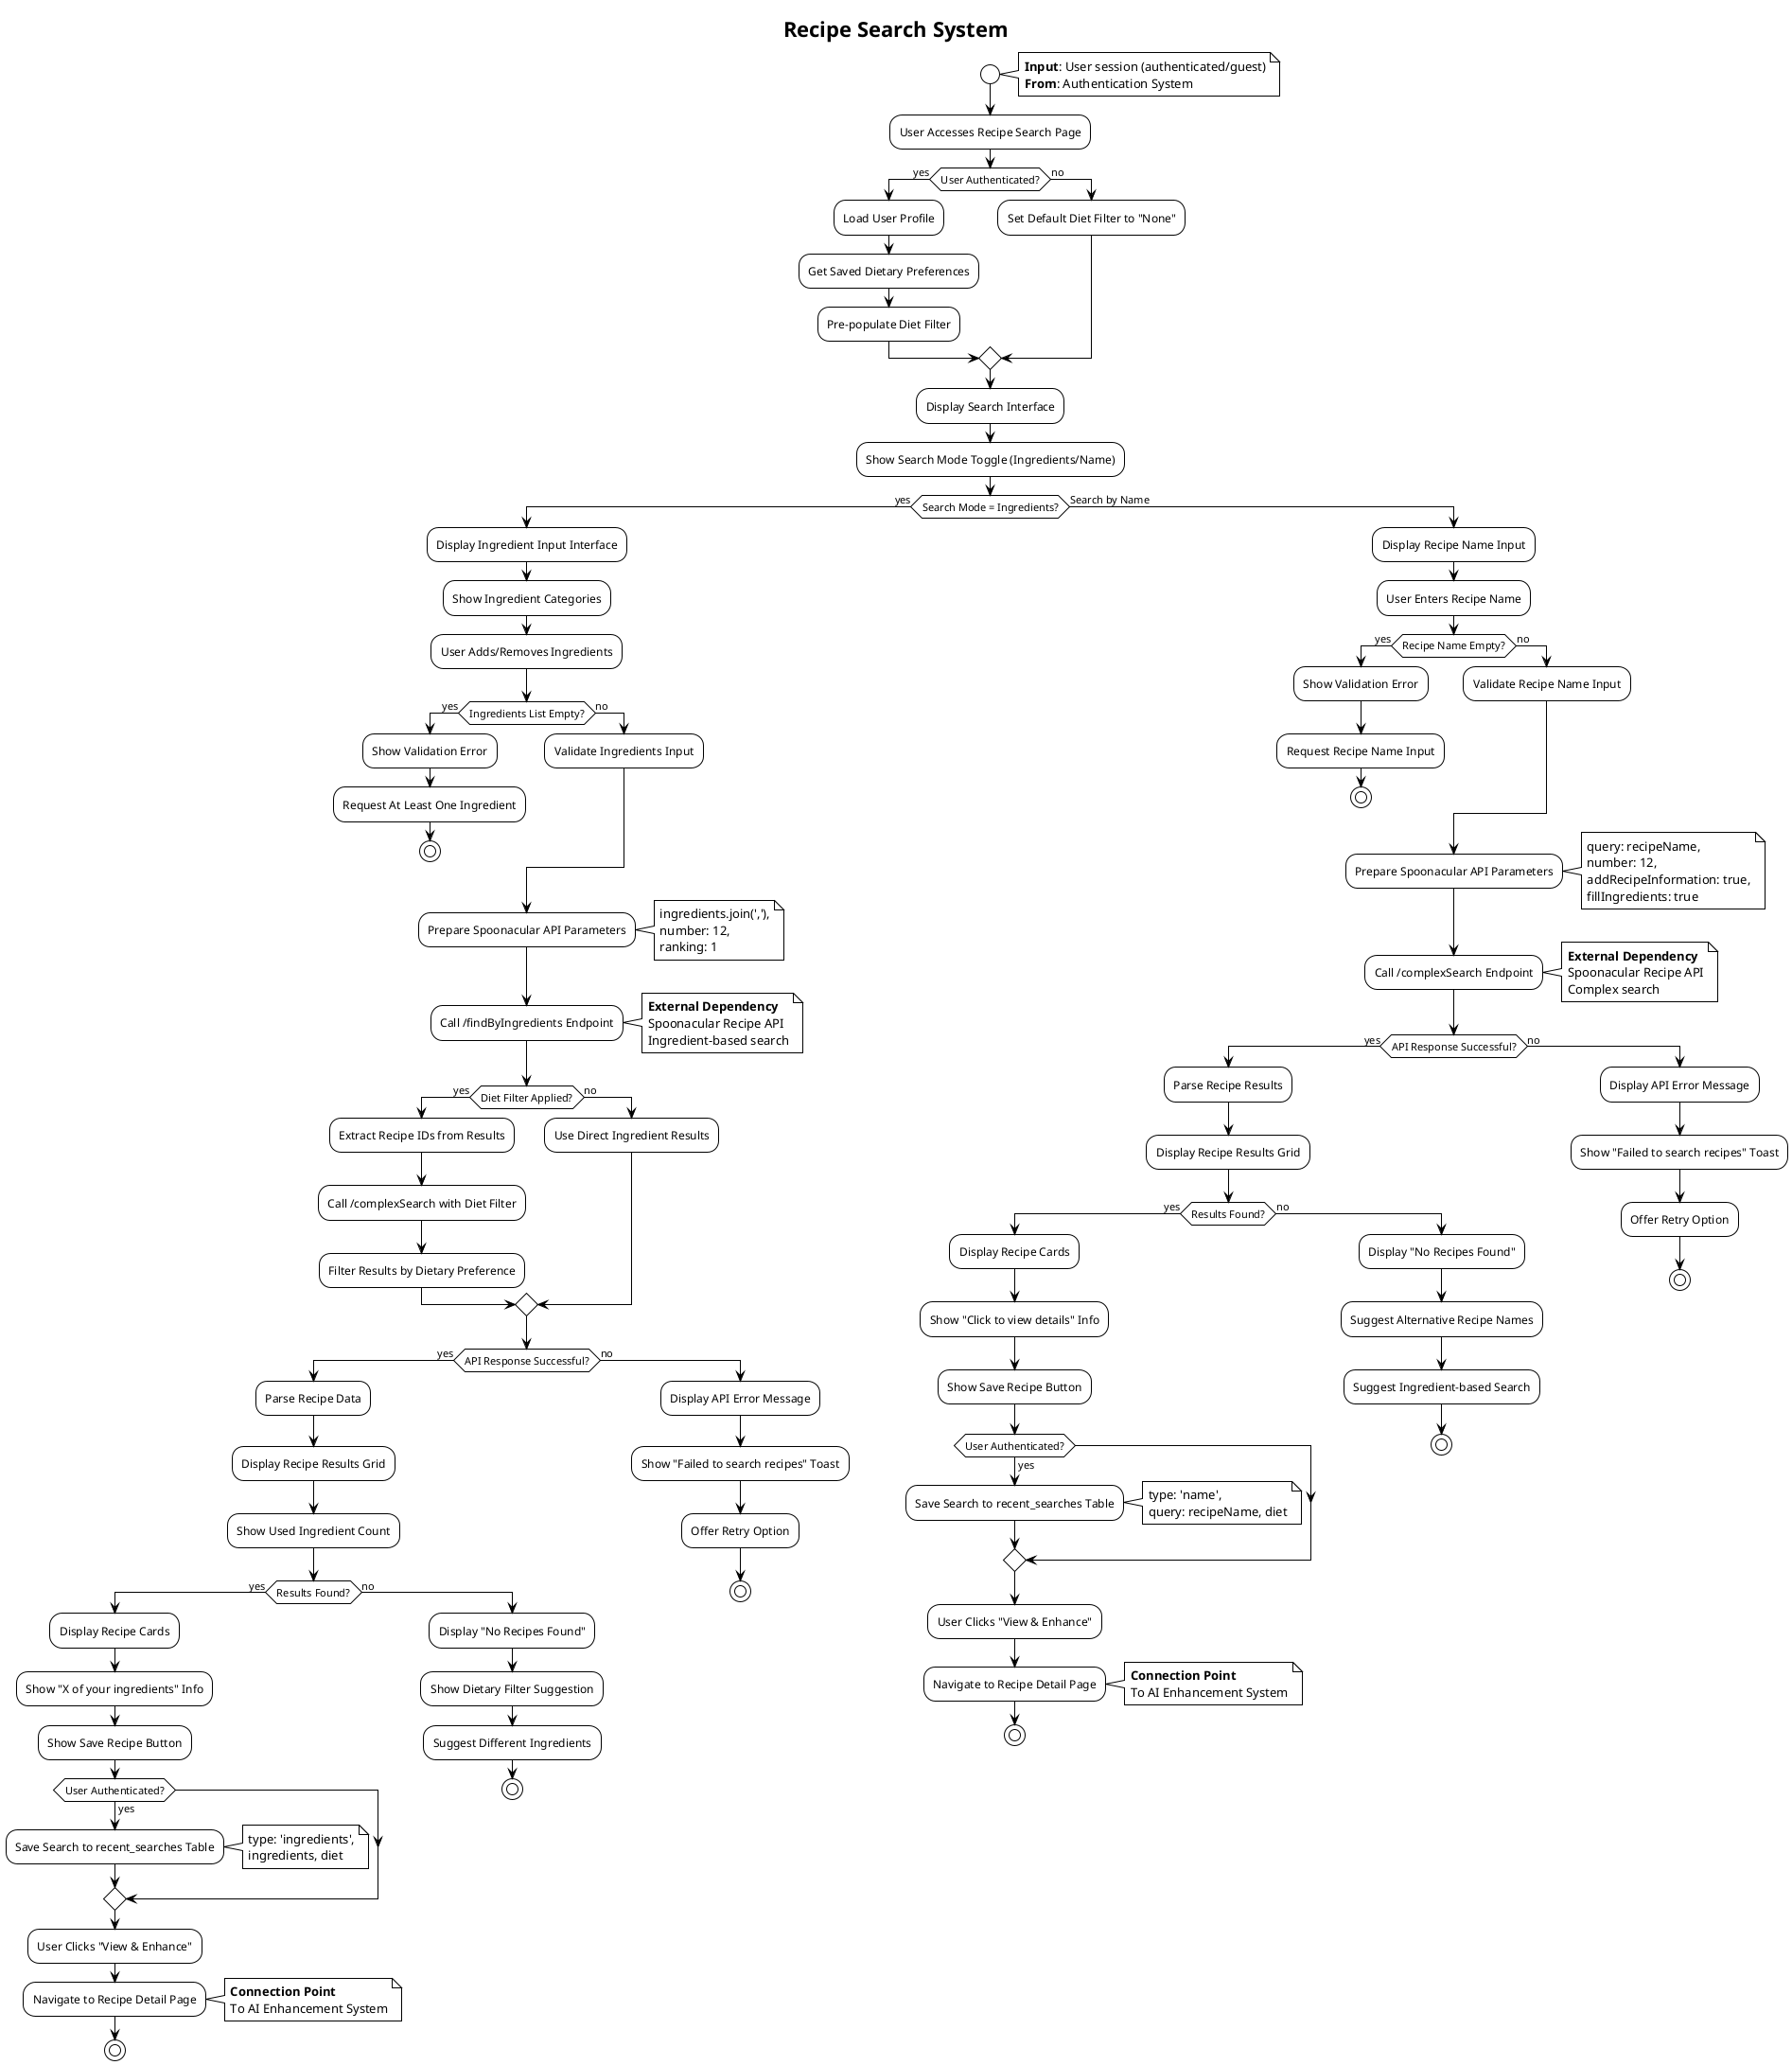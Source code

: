 @startuml Recipe_Search_System
!theme plain
title Recipe Search System

start
note right: **Input**: User session (authenticated/guest)\n**From**: Authentication System

:User Accesses Recipe Search Page;

if (User Authenticated?) then (yes)
    :Load User Profile;
    :Get Saved Dietary Preferences;
    :Pre-populate Diet Filter;
else (no)
    :Set Default Diet Filter to "None";
endif

:Display Search Interface;
:Show Search Mode Toggle (Ingredients/Name);

if (Search Mode = Ingredients?) then (yes)
    :Display Ingredient Input Interface;
    :Show Ingredient Categories;
    :User Adds/Removes Ingredients;

    if (Ingredients List Empty?) then (yes)
        :Show Validation Error;
        :Request At Least One Ingredient;
        stop
    else (no)
        :Validate Ingredients Input;
    endif

    :Prepare Spoonacular API Parameters;
    note right: ingredients.join(','),\nnumber: 12,\nranking: 1

    :Call /findByIngredients Endpoint;
    note right: **External Dependency**\nSpoonacular Recipe API\nIngredient-based search

    if (Diet Filter Applied?) then (yes)
        :Extract Recipe IDs from Results;
        :Call /complexSearch with Diet Filter;
        :Filter Results by Dietary Preference;
    else (no)
        :Use Direct Ingredient Results;
    endif

    if (API Response Successful?) then (yes)
        :Parse Recipe Data;
        :Display Recipe Results Grid;
        :Show Used Ingredient Count;

        if (Results Found?) then (yes)
            :Display Recipe Cards;
            :Show "X of your ingredients" Info;
            :Show Save Recipe Button;

            if (User Authenticated?) then (yes)
                :Save Search to recent_searches Table;
                note right: type: 'ingredients',\ningredients, diet
            endif

            :User Clicks "View & Enhance";
            :Navigate to Recipe Detail Page;
            note right: **Connection Point**\nTo AI Enhancement System
            stop

        else (no)
            :Display "No Recipes Found";
            :Show Dietary Filter Suggestion;
            :Suggest Different Ingredients;
            stop
        endif

    else (no)
        :Display API Error Message;
        :Show "Failed to search recipes" Toast;
        :Offer Retry Option;
        stop
    endif

else (Search by Name)
    :Display Recipe Name Input;
    :User Enters Recipe Name;

    if (Recipe Name Empty?) then (yes)
        :Show Validation Error;
        :Request Recipe Name Input;
        stop
    else (no)
        :Validate Recipe Name Input;
    endif

    :Prepare Spoonacular API Parameters;
    note right: query: recipeName,\nnumber: 12,\naddRecipeInformation: true,\nfillIngredients: true

    :Call /complexSearch Endpoint;
    note right: **External Dependency**\nSpoonacular Recipe API\nComplex search

    if (API Response Successful?) then (yes)
        :Parse Recipe Results;
        :Display Recipe Results Grid;

        if (Results Found?) then (yes)
            :Display Recipe Cards;
            :Show "Click to view details" Info;
            :Show Save Recipe Button;

            if (User Authenticated?) then (yes)
                :Save Search to recent_searches Table;
                note right: type: 'name',\nquery: recipeName, diet
            endif

            :User Clicks "View & Enhance";
            :Navigate to Recipe Detail Page;
            note right: **Connection Point**\nTo AI Enhancement System
            stop

        else (no)
            :Display "No Recipes Found";
            :Suggest Alternative Recipe Names;
            :Suggest Ingredient-based Search;
            stop
        endif

    else (no)
        :Display API Error Message;
        :Show "Failed to search recipes" Toast;
        :Offer Retry Option;
        stop
    endif
endif

@enduml
